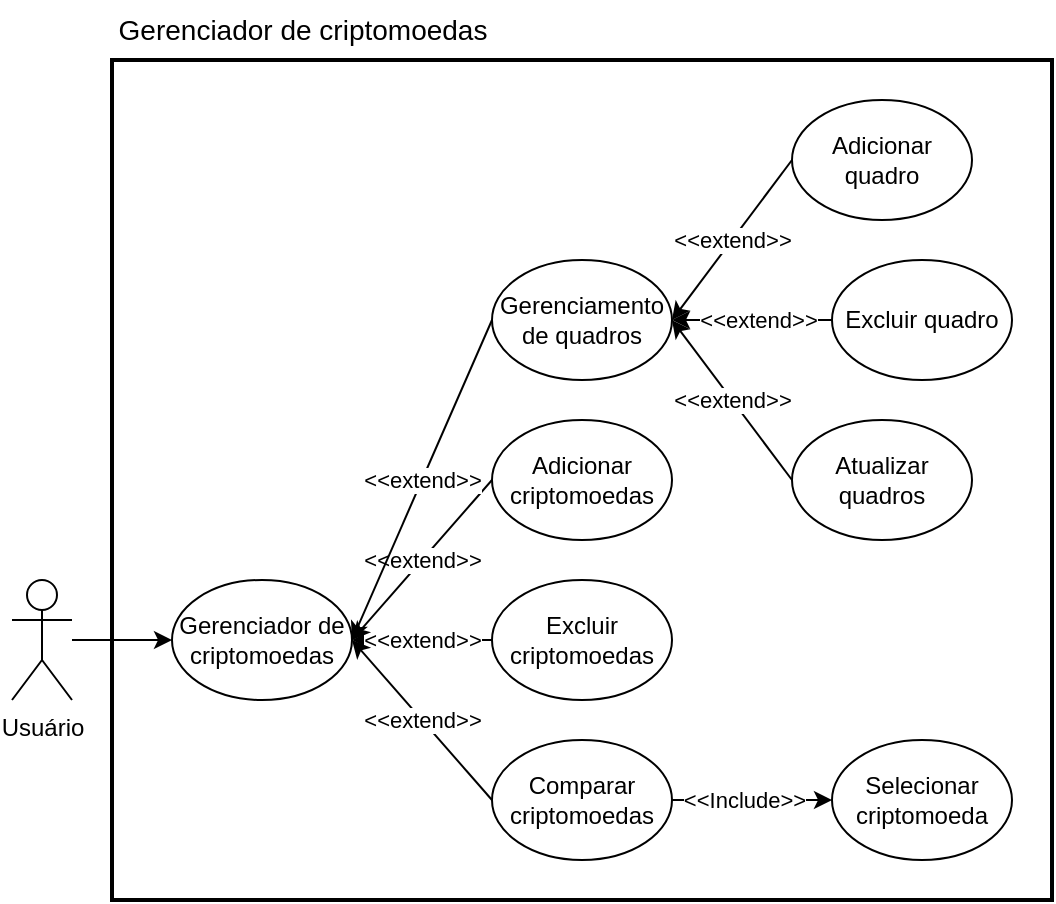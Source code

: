 <mxfile version="25.0.3">
  <diagram name="Página-1" id="v_6fP9FFh5M5b5JtRY6n">
    <mxGraphModel dx="880" dy="1637" grid="1" gridSize="10" guides="1" tooltips="1" connect="1" arrows="1" fold="1" page="1" pageScale="1" pageWidth="827" pageHeight="1169" math="0" shadow="0">
      <root>
        <mxCell id="0" />
        <mxCell id="1" parent="0" />
        <mxCell id="aijn3g_noWOIpRz1A_0y-9" style="edgeStyle=orthogonalEdgeStyle;rounded=0;orthogonalLoop=1;jettySize=auto;html=1;entryX=0;entryY=0.5;entryDx=0;entryDy=0;" parent="1" source="aijn3g_noWOIpRz1A_0y-1" target="aijn3g_noWOIpRz1A_0y-8" edge="1">
          <mxGeometry relative="1" as="geometry" />
        </mxCell>
        <mxCell id="aijn3g_noWOIpRz1A_0y-1" value="Usuário" style="shape=umlActor;verticalLabelPosition=bottom;verticalAlign=top;html=1;outlineConnect=0;" parent="1" vertex="1">
          <mxGeometry x="40" y="210" width="30" height="60" as="geometry" />
        </mxCell>
        <mxCell id="aijn3g_noWOIpRz1A_0y-14" style="rounded=0;orthogonalLoop=1;jettySize=auto;html=1;exitX=0;exitY=0.5;exitDx=0;exitDy=0;" parent="1" source="aijn3g_noWOIpRz1A_0y-3" edge="1">
          <mxGeometry relative="1" as="geometry">
            <mxPoint x="210" y="240" as="targetPoint" />
          </mxGeometry>
        </mxCell>
        <mxCell id="aijn3g_noWOIpRz1A_0y-18" value="&amp;lt;&amp;lt;extend&amp;gt;&amp;gt;" style="edgeLabel;html=1;align=center;verticalAlign=middle;resizable=0;points=[];" parent="aijn3g_noWOIpRz1A_0y-14" vertex="1" connectable="0">
          <mxGeometry relative="1" as="geometry">
            <mxPoint as="offset" />
          </mxGeometry>
        </mxCell>
        <mxCell id="aijn3g_noWOIpRz1A_0y-3" value="Excluir criptomoedas" style="ellipse;whiteSpace=wrap;html=1;" parent="1" vertex="1">
          <mxGeometry x="280" y="210" width="90" height="60" as="geometry" />
        </mxCell>
        <mxCell id="aijn3g_noWOIpRz1A_0y-13" style="rounded=0;orthogonalLoop=1;jettySize=auto;html=1;exitX=0;exitY=0.5;exitDx=0;exitDy=0;entryX=1;entryY=0.5;entryDx=0;entryDy=0;" parent="1" source="aijn3g_noWOIpRz1A_0y-5" target="aijn3g_noWOIpRz1A_0y-8" edge="1">
          <mxGeometry relative="1" as="geometry" />
        </mxCell>
        <mxCell id="aijn3g_noWOIpRz1A_0y-17" value="&amp;lt;&amp;lt;extend&amp;gt;&amp;gt;" style="edgeLabel;html=1;align=center;verticalAlign=middle;resizable=0;points=[];" parent="aijn3g_noWOIpRz1A_0y-13" vertex="1" connectable="0">
          <mxGeometry relative="1" as="geometry">
            <mxPoint as="offset" />
          </mxGeometry>
        </mxCell>
        <mxCell id="aijn3g_noWOIpRz1A_0y-5" value="Adicionar criptomoedas" style="ellipse;whiteSpace=wrap;html=1;" parent="1" vertex="1">
          <mxGeometry x="280" y="130" width="90" height="60" as="geometry" />
        </mxCell>
        <mxCell id="aijn3g_noWOIpRz1A_0y-15" style="rounded=0;orthogonalLoop=1;jettySize=auto;html=1;exitX=0;exitY=0.5;exitDx=0;exitDy=0;" parent="1" source="aijn3g_noWOIpRz1A_0y-6" edge="1">
          <mxGeometry relative="1" as="geometry">
            <mxPoint x="210" y="240" as="targetPoint" />
          </mxGeometry>
        </mxCell>
        <mxCell id="aijn3g_noWOIpRz1A_0y-19" value="&amp;lt;&amp;lt;extend&amp;gt;&amp;gt;" style="edgeLabel;html=1;align=center;verticalAlign=middle;resizable=0;points=[];" parent="aijn3g_noWOIpRz1A_0y-15" vertex="1" connectable="0">
          <mxGeometry relative="1" as="geometry">
            <mxPoint as="offset" />
          </mxGeometry>
        </mxCell>
        <mxCell id="OS3WAqhIXqxvSOq3tnb--1" value="" style="rounded=0;whiteSpace=wrap;html=1;fillColor=none;strokeWidth=2;" parent="1" vertex="1">
          <mxGeometry x="90" y="-50" width="470" height="420" as="geometry" />
        </mxCell>
        <mxCell id="YgrBCCpHtthPiAKoWhZj-2" style="edgeStyle=orthogonalEdgeStyle;rounded=0;orthogonalLoop=1;jettySize=auto;html=1;exitX=1;exitY=0.5;exitDx=0;exitDy=0;entryX=0;entryY=0.5;entryDx=0;entryDy=0;" parent="1" source="aijn3g_noWOIpRz1A_0y-6" target="YgrBCCpHtthPiAKoWhZj-1" edge="1">
          <mxGeometry relative="1" as="geometry" />
        </mxCell>
        <mxCell id="YgrBCCpHtthPiAKoWhZj-3" value="&amp;lt;&amp;lt;Include&amp;gt;&amp;gt;" style="edgeLabel;html=1;align=center;verticalAlign=middle;resizable=0;points=[];" parent="YgrBCCpHtthPiAKoWhZj-2" vertex="1" connectable="0">
          <mxGeometry relative="1" as="geometry">
            <mxPoint x="-4" as="offset" />
          </mxGeometry>
        </mxCell>
        <mxCell id="aijn3g_noWOIpRz1A_0y-6" value="Comparar criptomoedas" style="ellipse;whiteSpace=wrap;html=1;" parent="1" vertex="1">
          <mxGeometry x="280" y="290" width="90" height="60" as="geometry" />
        </mxCell>
        <mxCell id="aijn3g_noWOIpRz1A_0y-8" value="Gerenciador de criptomoedas" style="ellipse;whiteSpace=wrap;html=1;" parent="1" vertex="1">
          <mxGeometry x="120" y="210" width="90" height="60" as="geometry" />
        </mxCell>
        <mxCell id="OS3WAqhIXqxvSOq3tnb--2" value="Gerenciador de criptomoedas" style="text;html=1;align=center;verticalAlign=middle;resizable=0;points=[];autosize=1;strokeColor=none;fillColor=none;fontSize=14;" parent="1" vertex="1">
          <mxGeometry x="80" y="-80" width="210" height="30" as="geometry" />
        </mxCell>
        <mxCell id="YgrBCCpHtthPiAKoWhZj-1" value="Selecionar criptomoeda" style="ellipse;whiteSpace=wrap;html=1;" parent="1" vertex="1">
          <mxGeometry x="450" y="290" width="90" height="60" as="geometry" />
        </mxCell>
        <mxCell id="Fvz9EuxlKhX5kqc_0g7L-2" style="rounded=0;orthogonalLoop=1;jettySize=auto;html=1;exitX=0;exitY=0.5;exitDx=0;exitDy=0;entryX=1;entryY=0.5;entryDx=0;entryDy=0;" parent="1" source="Fvz9EuxlKhX5kqc_0g7L-1" target="aijn3g_noWOIpRz1A_0y-8" edge="1">
          <mxGeometry relative="1" as="geometry" />
        </mxCell>
        <mxCell id="Fvz9EuxlKhX5kqc_0g7L-3" value="&amp;lt;&amp;lt;extend&amp;gt;&amp;gt;" style="edgeLabel;html=1;align=center;verticalAlign=middle;resizable=0;points=[];" parent="Fvz9EuxlKhX5kqc_0g7L-2" vertex="1" connectable="0">
          <mxGeometry relative="1" as="geometry">
            <mxPoint as="offset" />
          </mxGeometry>
        </mxCell>
        <mxCell id="Fvz9EuxlKhX5kqc_0g7L-1" value="Gerenciamento de quadros" style="ellipse;whiteSpace=wrap;html=1;" parent="1" vertex="1">
          <mxGeometry x="280" y="50" width="90" height="60" as="geometry" />
        </mxCell>
        <mxCell id="Fvz9EuxlKhX5kqc_0g7L-9" style="rounded=0;orthogonalLoop=1;jettySize=auto;html=1;exitX=0;exitY=0.5;exitDx=0;exitDy=0;" parent="1" source="Fvz9EuxlKhX5kqc_0g7L-4" edge="1">
          <mxGeometry relative="1" as="geometry">
            <mxPoint x="370" y="80" as="targetPoint" />
          </mxGeometry>
        </mxCell>
        <mxCell id="Fvz9EuxlKhX5kqc_0g7L-13" value="&amp;lt;&amp;lt;extend&amp;gt;&amp;gt;" style="edgeLabel;html=1;align=center;verticalAlign=middle;resizable=0;points=[];" parent="Fvz9EuxlKhX5kqc_0g7L-9" vertex="1" connectable="0">
          <mxGeometry relative="1" as="geometry">
            <mxPoint as="offset" />
          </mxGeometry>
        </mxCell>
        <mxCell id="Fvz9EuxlKhX5kqc_0g7L-4" value="Atualizar quadros" style="ellipse;whiteSpace=wrap;html=1;" parent="1" vertex="1">
          <mxGeometry x="430" y="130" width="90" height="60" as="geometry" />
        </mxCell>
        <mxCell id="Fvz9EuxlKhX5kqc_0g7L-7" style="edgeStyle=orthogonalEdgeStyle;rounded=0;orthogonalLoop=1;jettySize=auto;html=1;exitX=0;exitY=0.5;exitDx=0;exitDy=0;entryX=1;entryY=0.5;entryDx=0;entryDy=0;" parent="1" source="Fvz9EuxlKhX5kqc_0g7L-5" target="Fvz9EuxlKhX5kqc_0g7L-1" edge="1">
          <mxGeometry relative="1" as="geometry" />
        </mxCell>
        <mxCell id="Fvz9EuxlKhX5kqc_0g7L-10" value="&amp;lt;&amp;lt;extend&amp;gt;&amp;gt;" style="edgeLabel;html=1;align=center;verticalAlign=middle;resizable=0;points=[];" parent="Fvz9EuxlKhX5kqc_0g7L-7" vertex="1" connectable="0">
          <mxGeometry relative="1" as="geometry">
            <mxPoint x="3" as="offset" />
          </mxGeometry>
        </mxCell>
        <mxCell id="Fvz9EuxlKhX5kqc_0g7L-5" value="Excluir quadro" style="ellipse;whiteSpace=wrap;html=1;" parent="1" vertex="1">
          <mxGeometry x="450" y="50" width="90" height="60" as="geometry" />
        </mxCell>
        <mxCell id="Fvz9EuxlKhX5kqc_0g7L-8" style="rounded=0;orthogonalLoop=1;jettySize=auto;html=1;exitX=0;exitY=0.5;exitDx=0;exitDy=0;" parent="1" source="Fvz9EuxlKhX5kqc_0g7L-6" edge="1">
          <mxGeometry relative="1" as="geometry">
            <mxPoint x="370" y="80" as="targetPoint" />
          </mxGeometry>
        </mxCell>
        <mxCell id="Fvz9EuxlKhX5kqc_0g7L-12" value="&amp;lt;&amp;lt;extend&amp;gt;&amp;gt;" style="edgeLabel;html=1;align=center;verticalAlign=middle;resizable=0;points=[];" parent="Fvz9EuxlKhX5kqc_0g7L-8" vertex="1" connectable="0">
          <mxGeometry relative="1" as="geometry">
            <mxPoint as="offset" />
          </mxGeometry>
        </mxCell>
        <mxCell id="Fvz9EuxlKhX5kqc_0g7L-6" value="Adicionar quadro" style="ellipse;whiteSpace=wrap;html=1;" parent="1" vertex="1">
          <mxGeometry x="430" y="-30" width="90" height="60" as="geometry" />
        </mxCell>
      </root>
    </mxGraphModel>
  </diagram>
</mxfile>
